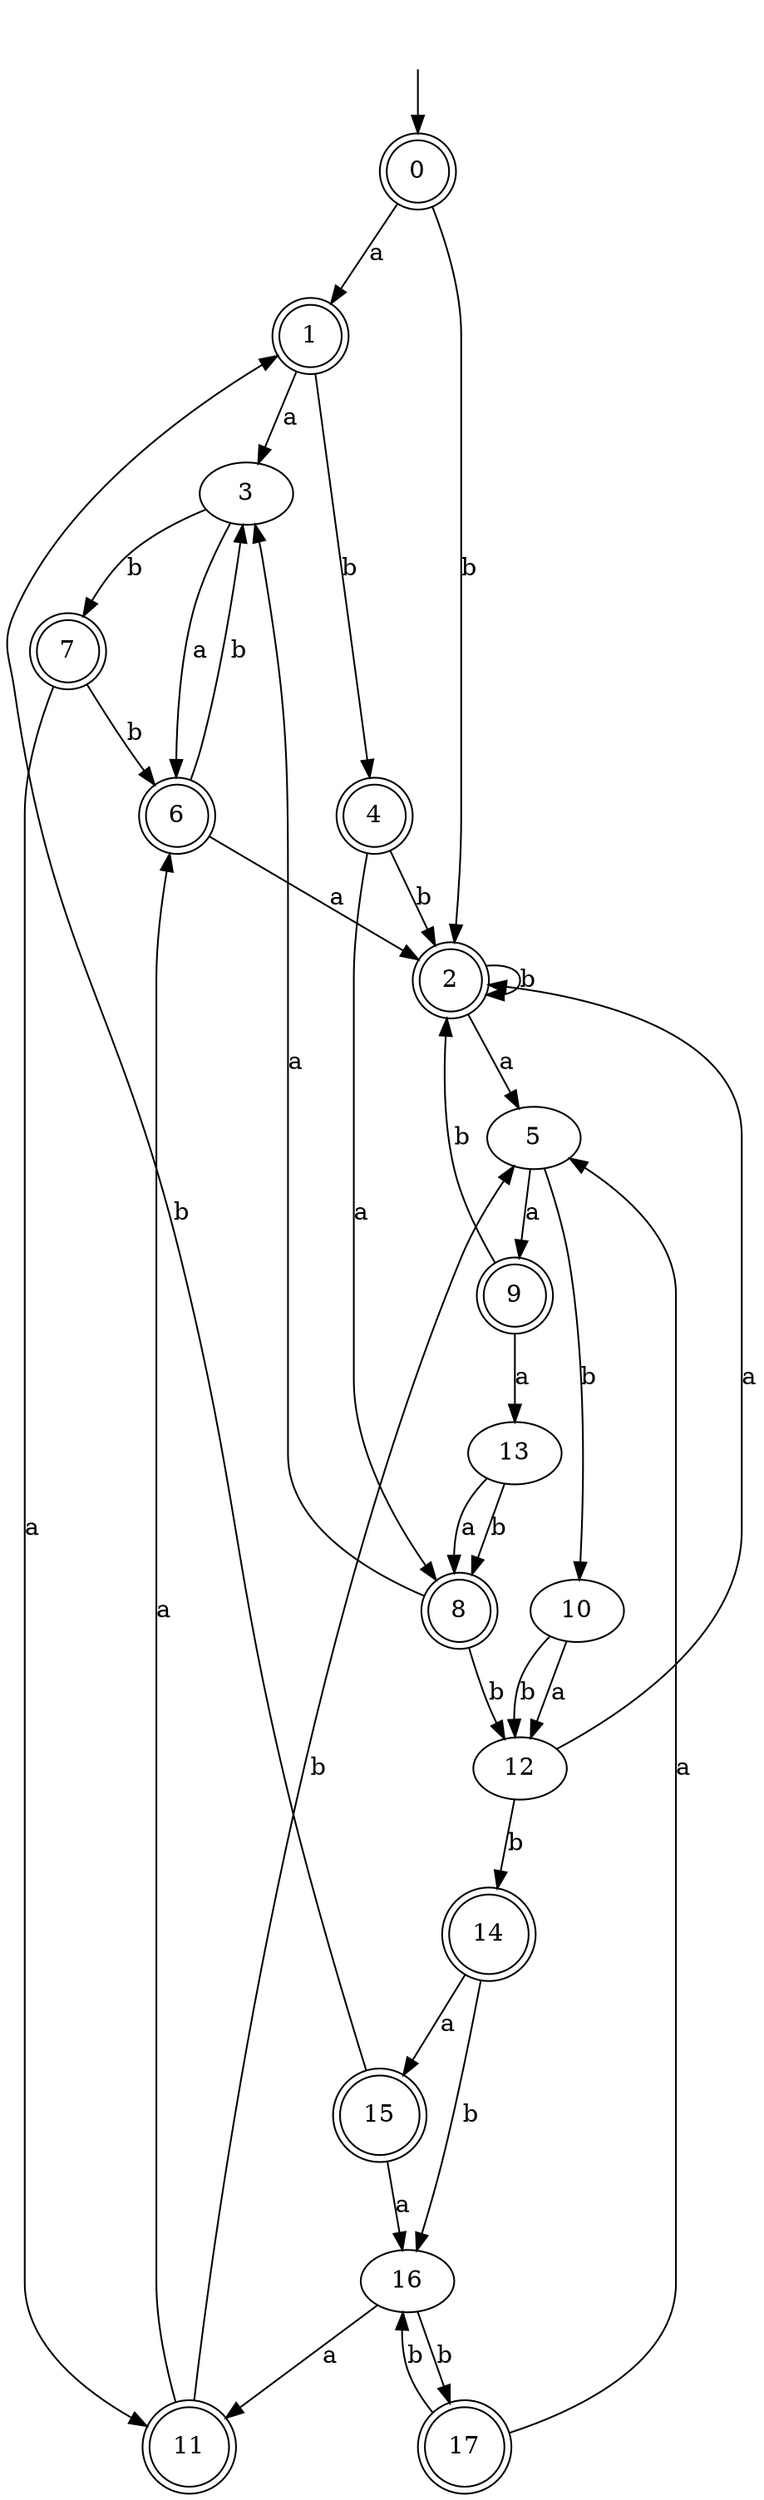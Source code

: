 digraph RandomDFA {
  __start0 [label="", shape=none];
  __start0 -> 0 [label=""];
  0 [shape=circle] [shape=doublecircle]
  0 -> 1 [label="a"]
  0 -> 2 [label="b"]
  1 [shape=doublecircle]
  1 -> 3 [label="a"]
  1 -> 4 [label="b"]
  2 [shape=doublecircle]
  2 -> 5 [label="a"]
  2 -> 2 [label="b"]
  3
  3 -> 6 [label="a"]
  3 -> 7 [label="b"]
  4 [shape=doublecircle]
  4 -> 8 [label="a"]
  4 -> 2 [label="b"]
  5
  5 -> 9 [label="a"]
  5 -> 10 [label="b"]
  6 [shape=doublecircle]
  6 -> 2 [label="a"]
  6 -> 3 [label="b"]
  7 [shape=doublecircle]
  7 -> 11 [label="a"]
  7 -> 6 [label="b"]
  8 [shape=doublecircle]
  8 -> 3 [label="a"]
  8 -> 12 [label="b"]
  9 [shape=doublecircle]
  9 -> 13 [label="a"]
  9 -> 2 [label="b"]
  10
  10 -> 12 [label="a"]
  10 -> 12 [label="b"]
  11 [shape=doublecircle]
  11 -> 6 [label="a"]
  11 -> 5 [label="b"]
  12
  12 -> 2 [label="a"]
  12 -> 14 [label="b"]
  13
  13 -> 8 [label="a"]
  13 -> 8 [label="b"]
  14 [shape=doublecircle]
  14 -> 15 [label="a"]
  14 -> 16 [label="b"]
  15 [shape=doublecircle]
  15 -> 16 [label="a"]
  15 -> 1 [label="b"]
  16
  16 -> 11 [label="a"]
  16 -> 17 [label="b"]
  17 [shape=doublecircle]
  17 -> 5 [label="a"]
  17 -> 16 [label="b"]
}
